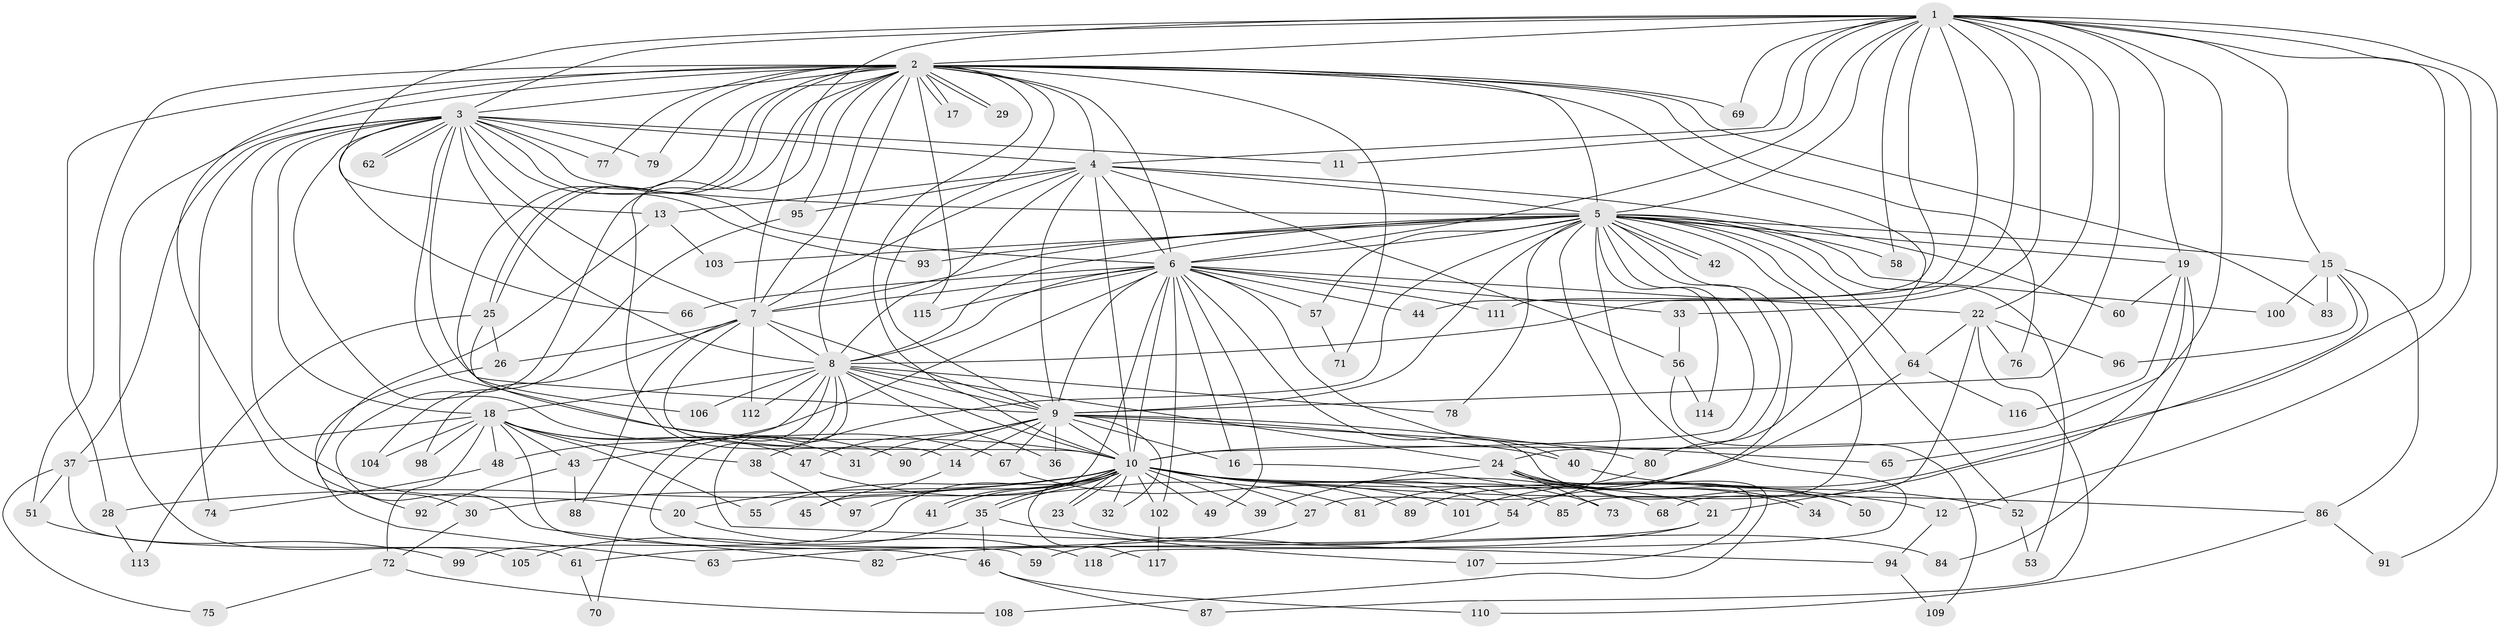// coarse degree distribution, {13: 0.05084745762711865, 10: 0.03389830508474576, 14: 0.01694915254237288, 32: 0.01694915254237288, 23: 0.01694915254237288, 17: 0.01694915254237288, 2: 0.423728813559322, 3: 0.13559322033898305, 6: 0.05084745762711865, 9: 0.01694915254237288, 7: 0.03389830508474576, 4: 0.0847457627118644, 1: 0.0847457627118644, 5: 0.01694915254237288}
// Generated by graph-tools (version 1.1) at 2025/49/03/04/25 22:49:29]
// undirected, 118 vertices, 261 edges
graph export_dot {
  node [color=gray90,style=filled];
  1;
  2;
  3;
  4;
  5;
  6;
  7;
  8;
  9;
  10;
  11;
  12;
  13;
  14;
  15;
  16;
  17;
  18;
  19;
  20;
  21;
  22;
  23;
  24;
  25;
  26;
  27;
  28;
  29;
  30;
  31;
  32;
  33;
  34;
  35;
  36;
  37;
  38;
  39;
  40;
  41;
  42;
  43;
  44;
  45;
  46;
  47;
  48;
  49;
  50;
  51;
  52;
  53;
  54;
  55;
  56;
  57;
  58;
  59;
  60;
  61;
  62;
  63;
  64;
  65;
  66;
  67;
  68;
  69;
  70;
  71;
  72;
  73;
  74;
  75;
  76;
  77;
  78;
  79;
  80;
  81;
  82;
  83;
  84;
  85;
  86;
  87;
  88;
  89;
  90;
  91;
  92;
  93;
  94;
  95;
  96;
  97;
  98;
  99;
  100;
  101;
  102;
  103;
  104;
  105;
  106;
  107;
  108;
  109;
  110;
  111;
  112;
  113;
  114;
  115;
  116;
  117;
  118;
  1 -- 2;
  1 -- 3;
  1 -- 4;
  1 -- 5;
  1 -- 6;
  1 -- 7;
  1 -- 8;
  1 -- 9;
  1 -- 10;
  1 -- 11;
  1 -- 12;
  1 -- 13;
  1 -- 15;
  1 -- 19;
  1 -- 22;
  1 -- 33;
  1 -- 44;
  1 -- 58;
  1 -- 65;
  1 -- 69;
  1 -- 91;
  1 -- 111;
  2 -- 3;
  2 -- 4;
  2 -- 5;
  2 -- 6;
  2 -- 7;
  2 -- 8;
  2 -- 9;
  2 -- 10;
  2 -- 14;
  2 -- 17;
  2 -- 17;
  2 -- 25;
  2 -- 25;
  2 -- 28;
  2 -- 29;
  2 -- 29;
  2 -- 30;
  2 -- 51;
  2 -- 69;
  2 -- 71;
  2 -- 76;
  2 -- 77;
  2 -- 79;
  2 -- 80;
  2 -- 82;
  2 -- 83;
  2 -- 95;
  2 -- 105;
  2 -- 106;
  2 -- 115;
  3 -- 4;
  3 -- 5;
  3 -- 6;
  3 -- 7;
  3 -- 8;
  3 -- 9;
  3 -- 10;
  3 -- 11;
  3 -- 18;
  3 -- 20;
  3 -- 37;
  3 -- 62;
  3 -- 62;
  3 -- 66;
  3 -- 74;
  3 -- 77;
  3 -- 79;
  3 -- 90;
  3 -- 93;
  4 -- 5;
  4 -- 6;
  4 -- 7;
  4 -- 8;
  4 -- 9;
  4 -- 10;
  4 -- 13;
  4 -- 56;
  4 -- 60;
  4 -- 95;
  5 -- 6;
  5 -- 7;
  5 -- 8;
  5 -- 9;
  5 -- 10;
  5 -- 15;
  5 -- 19;
  5 -- 24;
  5 -- 27;
  5 -- 38;
  5 -- 42;
  5 -- 42;
  5 -- 52;
  5 -- 53;
  5 -- 54;
  5 -- 57;
  5 -- 58;
  5 -- 64;
  5 -- 78;
  5 -- 85;
  5 -- 93;
  5 -- 100;
  5 -- 103;
  5 -- 114;
  5 -- 118;
  6 -- 7;
  6 -- 8;
  6 -- 9;
  6 -- 10;
  6 -- 16;
  6 -- 22;
  6 -- 33;
  6 -- 40;
  6 -- 44;
  6 -- 45;
  6 -- 48;
  6 -- 49;
  6 -- 50;
  6 -- 57;
  6 -- 66;
  6 -- 102;
  6 -- 111;
  6 -- 115;
  7 -- 8;
  7 -- 9;
  7 -- 10;
  7 -- 26;
  7 -- 88;
  7 -- 98;
  7 -- 112;
  8 -- 9;
  8 -- 10;
  8 -- 18;
  8 -- 24;
  8 -- 36;
  8 -- 43;
  8 -- 59;
  8 -- 70;
  8 -- 78;
  8 -- 94;
  8 -- 106;
  8 -- 112;
  9 -- 10;
  9 -- 14;
  9 -- 16;
  9 -- 31;
  9 -- 32;
  9 -- 36;
  9 -- 40;
  9 -- 47;
  9 -- 65;
  9 -- 67;
  9 -- 80;
  9 -- 90;
  10 -- 12;
  10 -- 20;
  10 -- 21;
  10 -- 23;
  10 -- 23;
  10 -- 27;
  10 -- 28;
  10 -- 30;
  10 -- 32;
  10 -- 35;
  10 -- 35;
  10 -- 39;
  10 -- 41;
  10 -- 41;
  10 -- 49;
  10 -- 54;
  10 -- 55;
  10 -- 68;
  10 -- 85;
  10 -- 86;
  10 -- 89;
  10 -- 97;
  10 -- 99;
  10 -- 102;
  10 -- 117;
  12 -- 94;
  13 -- 92;
  13 -- 103;
  14 -- 45;
  15 -- 83;
  15 -- 86;
  15 -- 96;
  15 -- 100;
  15 -- 101;
  16 -- 73;
  18 -- 31;
  18 -- 37;
  18 -- 38;
  18 -- 43;
  18 -- 46;
  18 -- 47;
  18 -- 48;
  18 -- 55;
  18 -- 72;
  18 -- 98;
  18 -- 104;
  19 -- 21;
  19 -- 60;
  19 -- 84;
  19 -- 116;
  20 -- 118;
  21 -- 61;
  21 -- 82;
  22 -- 64;
  22 -- 68;
  22 -- 76;
  22 -- 87;
  22 -- 96;
  23 -- 84;
  24 -- 34;
  24 -- 34;
  24 -- 39;
  24 -- 50;
  24 -- 73;
  24 -- 107;
  24 -- 108;
  25 -- 26;
  25 -- 67;
  25 -- 113;
  26 -- 63;
  27 -- 63;
  28 -- 113;
  30 -- 72;
  33 -- 56;
  35 -- 46;
  35 -- 105;
  35 -- 107;
  37 -- 51;
  37 -- 61;
  37 -- 75;
  38 -- 97;
  40 -- 52;
  43 -- 88;
  43 -- 92;
  46 -- 87;
  46 -- 110;
  47 -- 81;
  48 -- 74;
  51 -- 99;
  52 -- 53;
  54 -- 59;
  56 -- 109;
  56 -- 114;
  57 -- 71;
  61 -- 70;
  64 -- 81;
  64 -- 116;
  67 -- 101;
  72 -- 75;
  72 -- 108;
  80 -- 89;
  86 -- 91;
  86 -- 110;
  94 -- 109;
  95 -- 104;
  102 -- 117;
}
